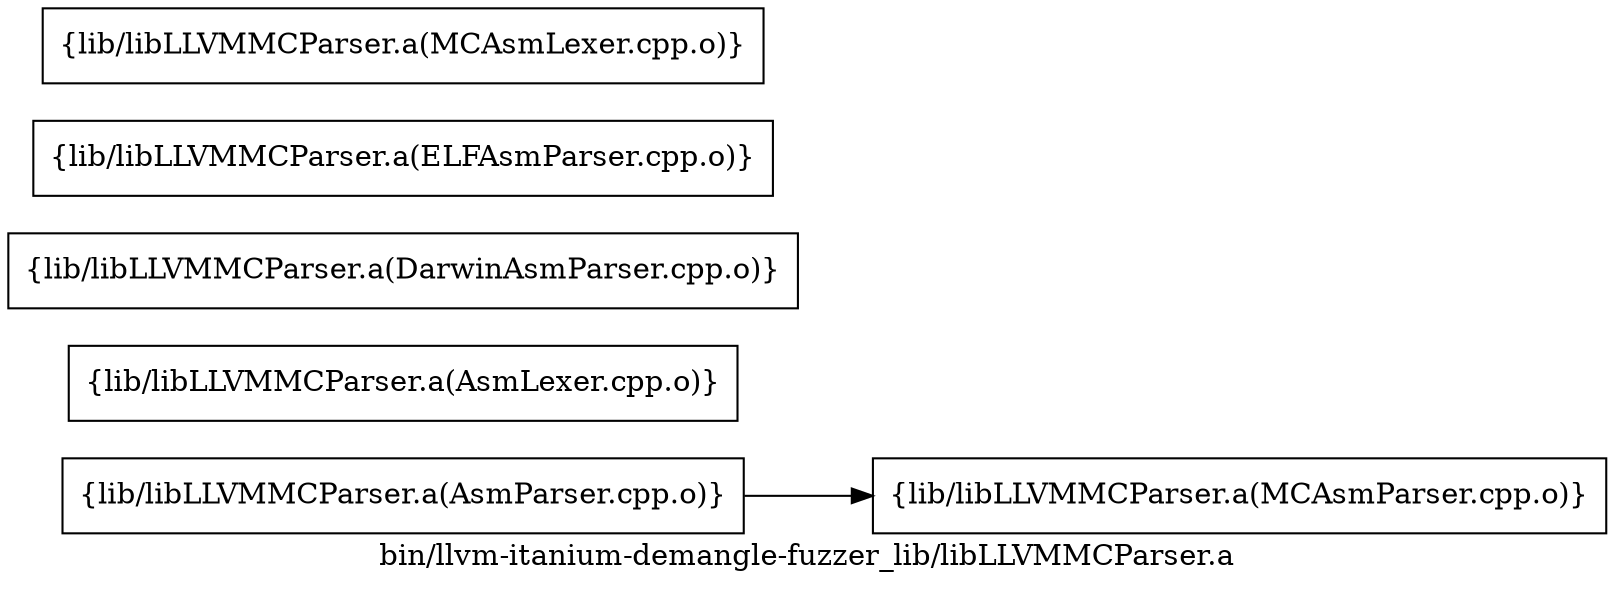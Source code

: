 digraph "bin/llvm-itanium-demangle-fuzzer_lib/libLLVMMCParser.a" {
	label="bin/llvm-itanium-demangle-fuzzer_lib/libLLVMMCParser.a";
	rankdir=LR;
	{ rank=same; Node0x560754d880b8;  }

	Node0x560754d880b8 [shape=record,shape=box,group=0,label="{lib/libLLVMMCParser.a(AsmParser.cpp.o)}"];
	Node0x560754d880b8 -> Node0x560754d90448;
	Node0x560754d90448 [shape=record,shape=box,group=0,label="{lib/libLLVMMCParser.a(MCAsmParser.cpp.o)}"];
	Node0x560754d88d38 [shape=record,shape=box,group=0,label="{lib/libLLVMMCParser.a(AsmLexer.cpp.o)}"];
	Node0x560754d89c38 [shape=record,shape=box,group=0,label="{lib/libLLVMMCParser.a(DarwinAsmParser.cpp.o)}"];
	Node0x560754d89f58 [shape=record,shape=box,group=0,label="{lib/libLLVMMCParser.a(ELFAsmParser.cpp.o)}"];
	Node0x560754d8f548 [shape=record,shape=box,group=0,label="{lib/libLLVMMCParser.a(MCAsmLexer.cpp.o)}"];
}
